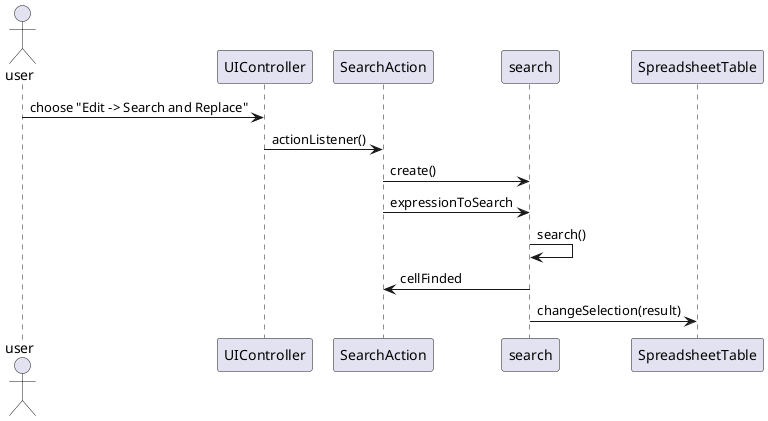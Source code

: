 @startuml doc-files/core07_01_search_text_2.png
actor user
 participant "UIController" as UI
 participant "SearchAction" as sa
 participant search
 participant "SpreadsheetTable" as st

user -> UI: choose "Edit -> Search and Replace"
UI -> sa: actionListener()
sa-> search: create()
sa-> search: expressionToSearch
search-> search: search()
search-> sa: cellFinded
search->st:changeSelection(result)
 @enduml
 *
 */